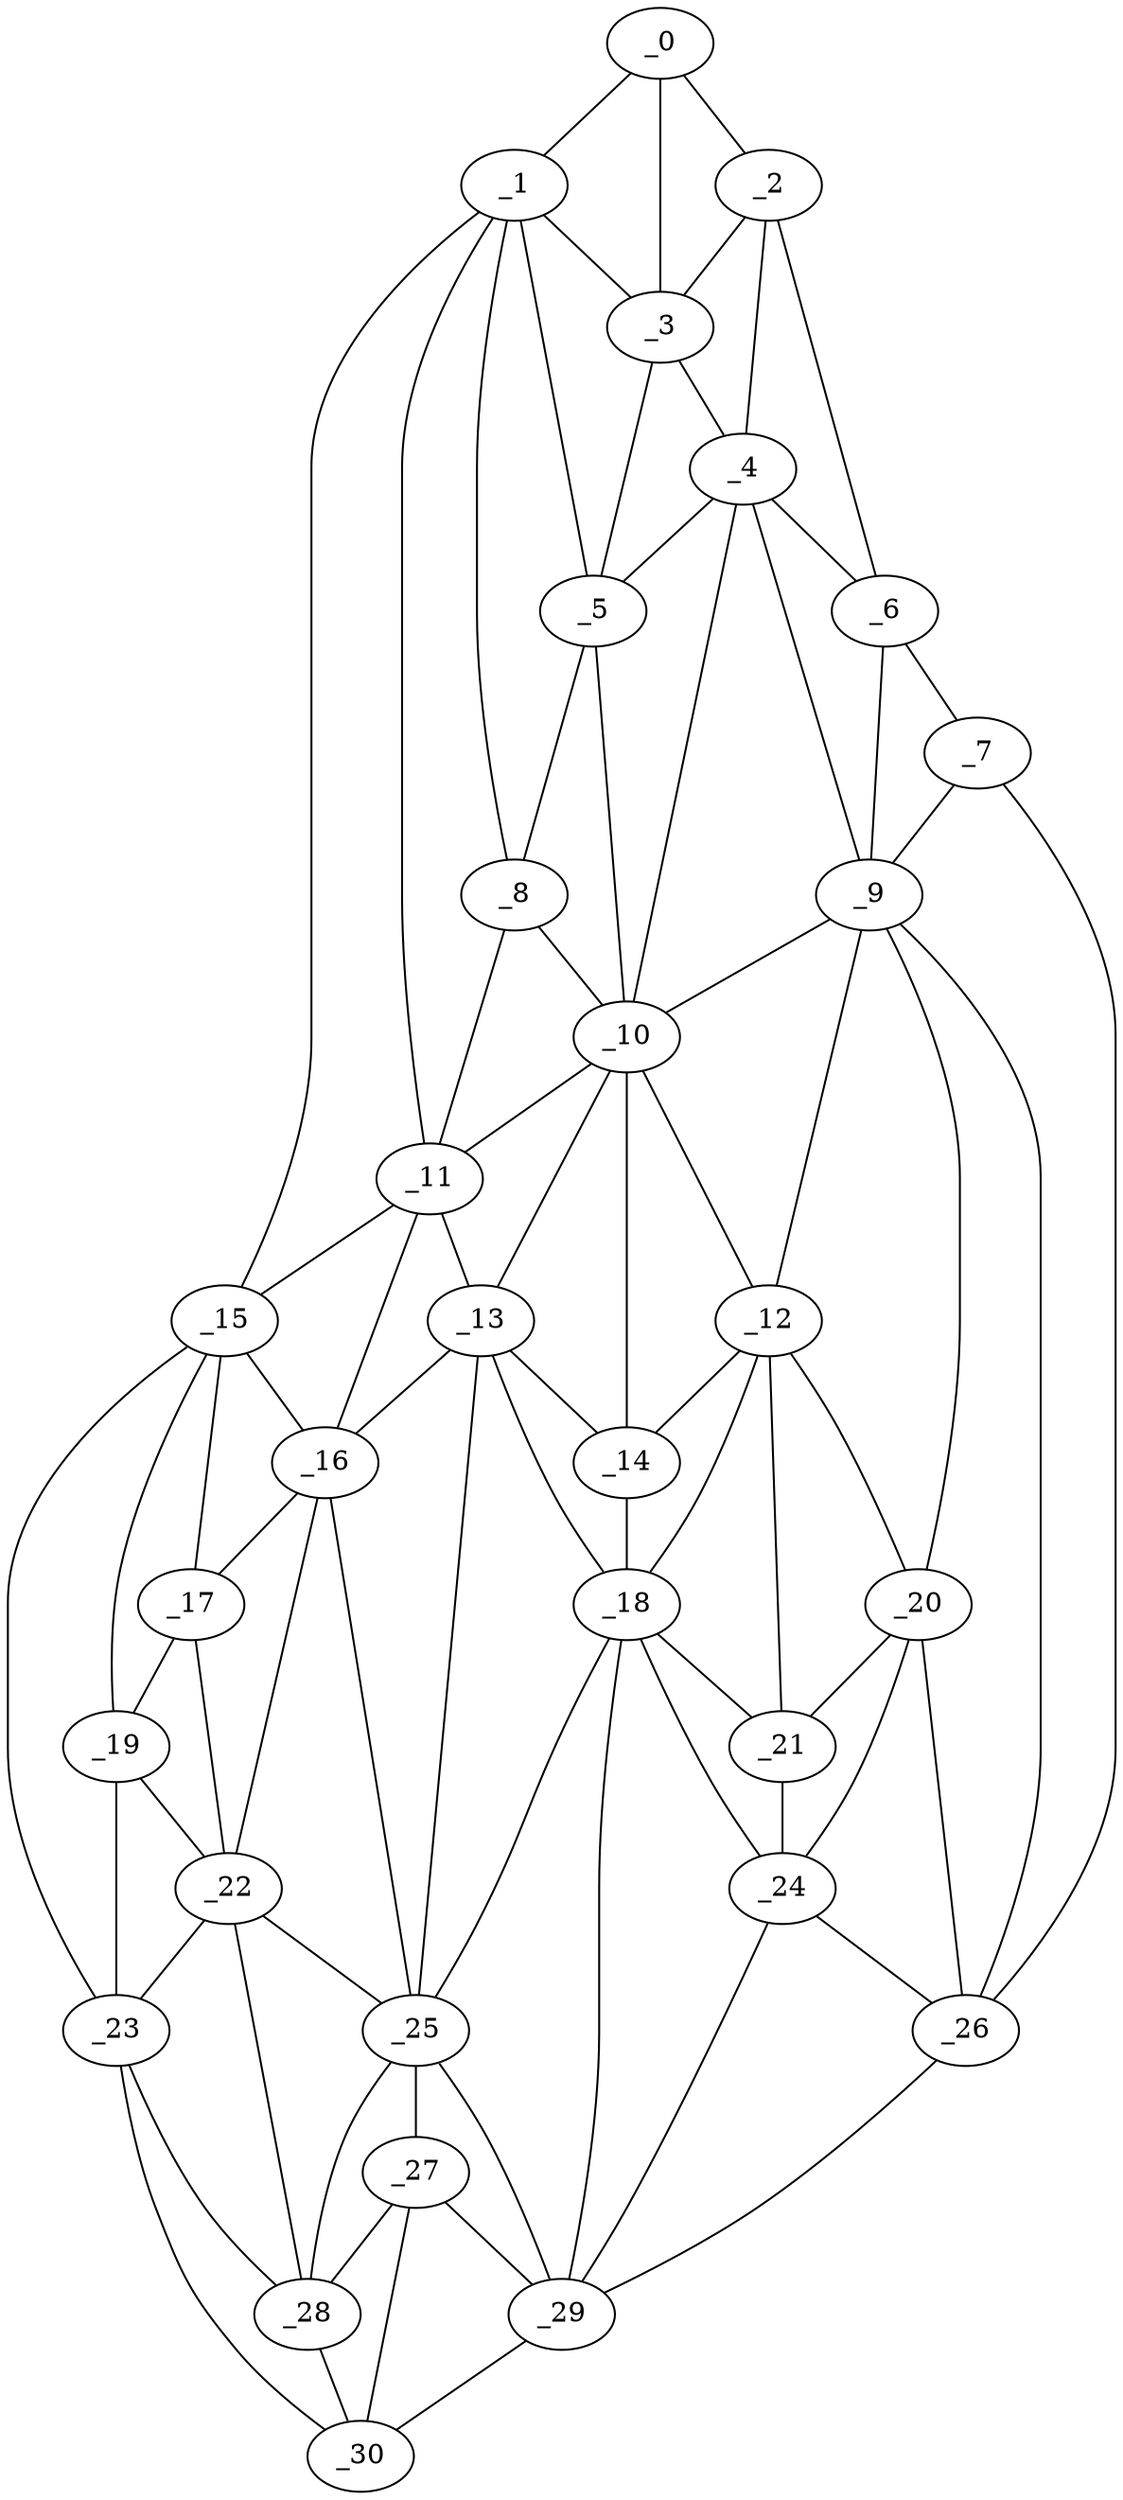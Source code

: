 graph "obj58__230.gxl" {
	_0	 [x=18,
		y=61];
	_1	 [x=22,
		y=66];
	_0 -- _1	 [valence=1];
	_2	 [x=29,
		y=14];
	_0 -- _2	 [valence=1];
	_3	 [x=32,
		y=45];
	_0 -- _3	 [valence=1];
	_1 -- _3	 [valence=2];
	_5	 [x=41,
		y=49];
	_1 -- _5	 [valence=2];
	_8	 [x=56,
		y=53];
	_1 -- _8	 [valence=2];
	_11	 [x=66,
		y=73];
	_1 -- _11	 [valence=1];
	_15	 [x=81,
		y=97];
	_1 -- _15	 [valence=1];
	_2 -- _3	 [valence=2];
	_4	 [x=37,
		y=30];
	_2 -- _4	 [valence=1];
	_6	 [x=49,
		y=7];
	_2 -- _6	 [valence=1];
	_3 -- _4	 [valence=2];
	_3 -- _5	 [valence=2];
	_4 -- _5	 [valence=1];
	_4 -- _6	 [valence=2];
	_9	 [x=60,
		y=16];
	_4 -- _9	 [valence=2];
	_10	 [x=60,
		y=51];
	_4 -- _10	 [valence=2];
	_5 -- _8	 [valence=2];
	_5 -- _10	 [valence=2];
	_7	 [x=55,
		y=7];
	_6 -- _7	 [valence=1];
	_6 -- _9	 [valence=2];
	_7 -- _9	 [valence=2];
	_26	 [x=102,
		y=19];
	_7 -- _26	 [valence=1];
	_8 -- _10	 [valence=2];
	_8 -- _11	 [valence=2];
	_9 -- _10	 [valence=2];
	_12	 [x=72,
		y=42];
	_9 -- _12	 [valence=1];
	_20	 [x=95,
		y=31];
	_9 -- _20	 [valence=2];
	_9 -- _26	 [valence=2];
	_10 -- _11	 [valence=2];
	_10 -- _12	 [valence=2];
	_13	 [x=76,
		y=67];
	_10 -- _13	 [valence=2];
	_14	 [x=77,
		y=51];
	_10 -- _14	 [valence=2];
	_11 -- _13	 [valence=2];
	_11 -- _15	 [valence=1];
	_16	 [x=90,
		y=86];
	_11 -- _16	 [valence=2];
	_12 -- _14	 [valence=1];
	_18	 [x=93,
		y=48];
	_12 -- _18	 [valence=2];
	_12 -- _20	 [valence=2];
	_21	 [x=95,
		y=34];
	_12 -- _21	 [valence=2];
	_13 -- _14	 [valence=1];
	_13 -- _16	 [valence=1];
	_13 -- _18	 [valence=2];
	_25	 [x=101,
		y=74];
	_13 -- _25	 [valence=2];
	_14 -- _18	 [valence=2];
	_15 -- _16	 [valence=1];
	_17	 [x=91,
		y=94];
	_15 -- _17	 [valence=2];
	_19	 [x=94,
		y=99];
	_15 -- _19	 [valence=1];
	_23	 [x=98,
		y=102];
	_15 -- _23	 [valence=1];
	_16 -- _17	 [valence=2];
	_22	 [x=96,
		y=91];
	_16 -- _22	 [valence=2];
	_16 -- _25	 [valence=2];
	_17 -- _19	 [valence=2];
	_17 -- _22	 [valence=2];
	_18 -- _21	 [valence=1];
	_24	 [x=100,
		y=42];
	_18 -- _24	 [valence=2];
	_18 -- _25	 [valence=2];
	_29	 [x=111,
		y=64];
	_18 -- _29	 [valence=2];
	_19 -- _22	 [valence=1];
	_19 -- _23	 [valence=2];
	_20 -- _21	 [valence=1];
	_20 -- _24	 [valence=2];
	_20 -- _26	 [valence=2];
	_21 -- _24	 [valence=2];
	_22 -- _23	 [valence=1];
	_22 -- _25	 [valence=2];
	_28	 [x=107,
		y=84];
	_22 -- _28	 [valence=2];
	_23 -- _28	 [valence=2];
	_30	 [x=114,
		y=80];
	_23 -- _30	 [valence=1];
	_24 -- _26	 [valence=2];
	_24 -- _29	 [valence=1];
	_27	 [x=105,
		y=74];
	_25 -- _27	 [valence=2];
	_25 -- _28	 [valence=1];
	_25 -- _29	 [valence=2];
	_26 -- _29	 [valence=1];
	_27 -- _28	 [valence=1];
	_27 -- _29	 [valence=1];
	_27 -- _30	 [valence=2];
	_28 -- _30	 [valence=1];
	_29 -- _30	 [valence=1];
}
